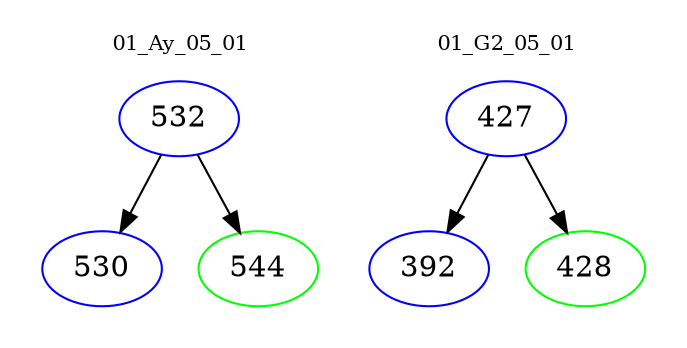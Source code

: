 digraph{
subgraph cluster_0 {
color = white
label = "01_Ay_05_01";
fontsize=10;
T0_532 [label="532", color="blue"]
T0_532 -> T0_530 [color="black"]
T0_530 [label="530", color="blue"]
T0_532 -> T0_544 [color="black"]
T0_544 [label="544", color="green"]
}
subgraph cluster_1 {
color = white
label = "01_G2_05_01";
fontsize=10;
T1_427 [label="427", color="blue"]
T1_427 -> T1_392 [color="black"]
T1_392 [label="392", color="blue"]
T1_427 -> T1_428 [color="black"]
T1_428 [label="428", color="green"]
}
}
